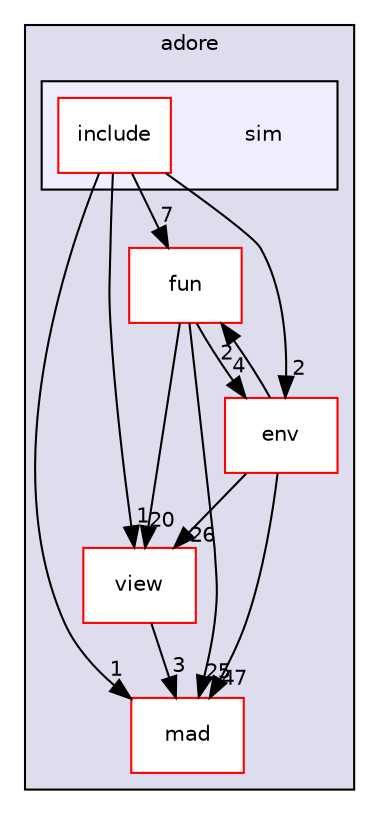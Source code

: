 digraph "/home/fascar/temp/adore/libadore/libadore/adore/sim" {
  compound=true
  node [ fontsize="10", fontname="Helvetica"];
  edge [ labelfontsize="10", labelfontname="Helvetica"];
  subgraph clusterdir_e86afecd8bc890f614084a4037871e15 {
    graph [ bgcolor="#ddddee", pencolor="black", label="adore" fontname="Helvetica", fontsize="10", URL="dir_e86afecd8bc890f614084a4037871e15.html"]
  dir_dd24209da890e557508ac1b6831a5bf7 [shape=box label="mad" fillcolor="white" style="filled" color="red" URL="dir_dd24209da890e557508ac1b6831a5bf7.html"];
  dir_a021c6ba58a8e5129fddf49c0e1c61e7 [shape=box label="view" fillcolor="white" style="filled" color="red" URL="dir_a021c6ba58a8e5129fddf49c0e1c61e7.html"];
  dir_649591276c0eecc8bf797bbe7897dd04 [shape=box label="fun" fillcolor="white" style="filled" color="red" URL="dir_649591276c0eecc8bf797bbe7897dd04.html"];
  dir_e67924bcc0fa25173e6cb07f4c4f7f25 [shape=box label="env" fillcolor="white" style="filled" color="red" URL="dir_e67924bcc0fa25173e6cb07f4c4f7f25.html"];
  subgraph clusterdir_f73bda40924a24f0c6fe568fabc9b937 {
    graph [ bgcolor="#eeeeff", pencolor="black", label="" URL="dir_f73bda40924a24f0c6fe568fabc9b937.html"];
    dir_f73bda40924a24f0c6fe568fabc9b937 [shape=plaintext label="sim"];
  dir_6a69cd26260a65b157637103d138709b [shape=box label="include" fillcolor="white" style="filled" color="red" URL="dir_6a69cd26260a65b157637103d138709b.html"];
  }
  }
  dir_649591276c0eecc8bf797bbe7897dd04->dir_a021c6ba58a8e5129fddf49c0e1c61e7 [headlabel="20", labeldistance=1.5 headhref="dir_000048_000061.html"];
  dir_649591276c0eecc8bf797bbe7897dd04->dir_dd24209da890e557508ac1b6831a5bf7 [headlabel="25", labeldistance=1.5 headhref="dir_000048_000092.html"];
  dir_649591276c0eecc8bf797bbe7897dd04->dir_e67924bcc0fa25173e6cb07f4c4f7f25 [headlabel="4", labeldistance=1.5 headhref="dir_000048_000044.html"];
  dir_a021c6ba58a8e5129fddf49c0e1c61e7->dir_dd24209da890e557508ac1b6831a5bf7 [headlabel="3", labeldistance=1.5 headhref="dir_000061_000092.html"];
  dir_6a69cd26260a65b157637103d138709b->dir_dd24209da890e557508ac1b6831a5bf7 [headlabel="1", labeldistance=1.5 headhref="dir_000057_000092.html"];
  dir_6a69cd26260a65b157637103d138709b->dir_a021c6ba58a8e5129fddf49c0e1c61e7 [headlabel="1", labeldistance=1.5 headhref="dir_000057_000061.html"];
  dir_6a69cd26260a65b157637103d138709b->dir_649591276c0eecc8bf797bbe7897dd04 [headlabel="7", labeldistance=1.5 headhref="dir_000057_000048.html"];
  dir_6a69cd26260a65b157637103d138709b->dir_e67924bcc0fa25173e6cb07f4c4f7f25 [headlabel="2", labeldistance=1.5 headhref="dir_000057_000044.html"];
  dir_e67924bcc0fa25173e6cb07f4c4f7f25->dir_a021c6ba58a8e5129fddf49c0e1c61e7 [headlabel="26", labeldistance=1.5 headhref="dir_000044_000061.html"];
  dir_e67924bcc0fa25173e6cb07f4c4f7f25->dir_dd24209da890e557508ac1b6831a5bf7 [headlabel="47", labeldistance=1.5 headhref="dir_000044_000092.html"];
  dir_e67924bcc0fa25173e6cb07f4c4f7f25->dir_649591276c0eecc8bf797bbe7897dd04 [headlabel="2", labeldistance=1.5 headhref="dir_000044_000048.html"];
}
